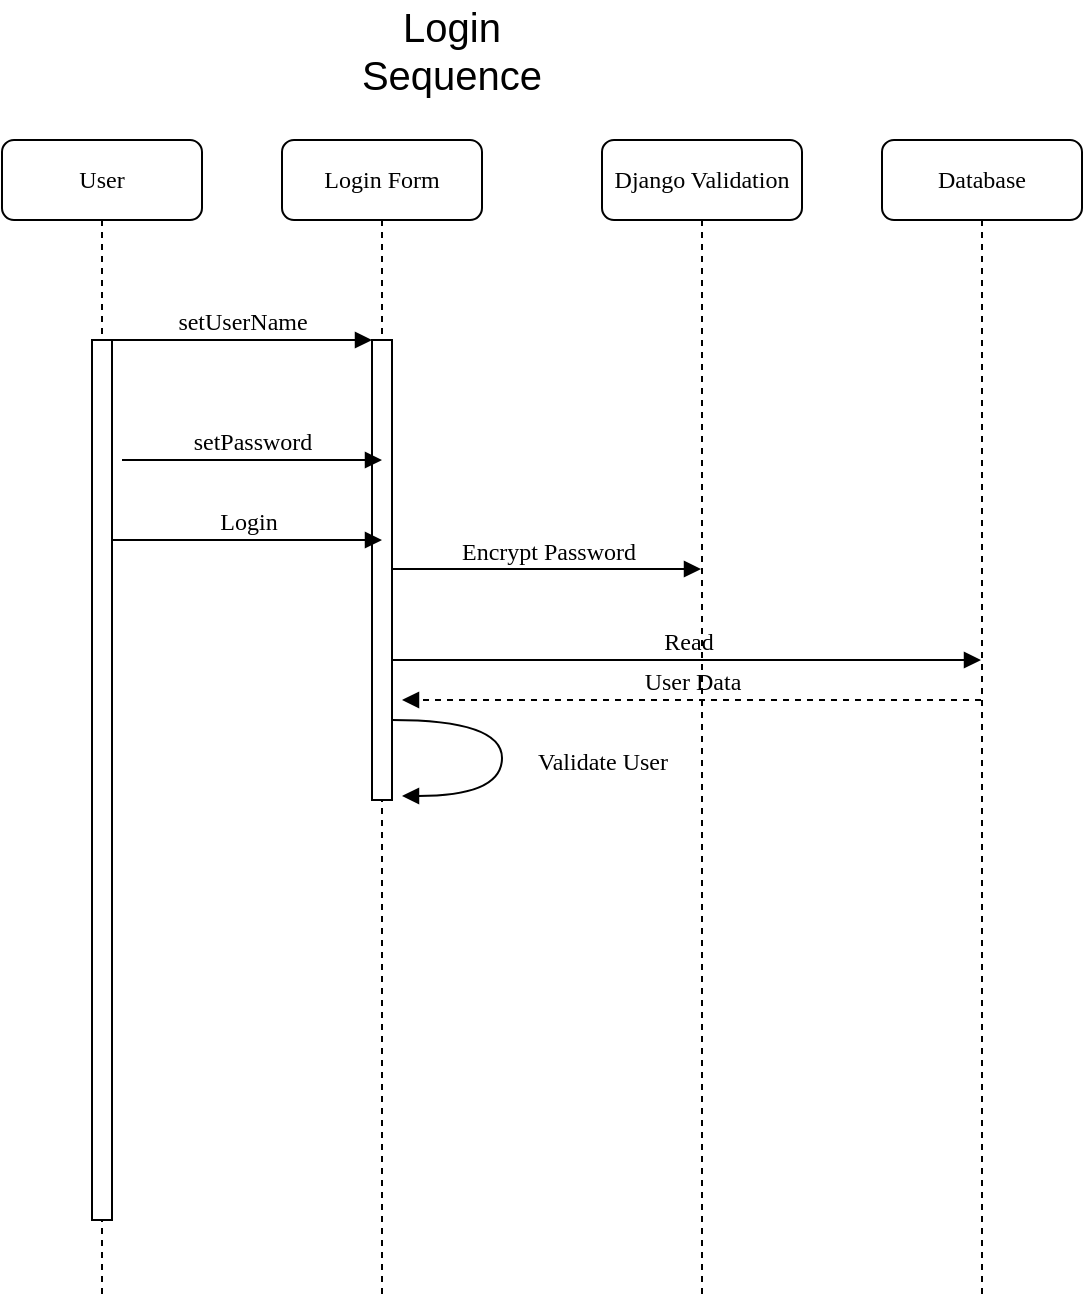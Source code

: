<mxfile version="10.7.0" type="device"><diagram name="Login" id="13e1069c-82ec-6db2-03f1-153e76fe0fe0"><mxGraphModel dx="754" dy="604" grid="1" gridSize="10" guides="1" tooltips="1" connect="1" arrows="1" fold="1" page="1" pageScale="1" pageWidth="1100" pageHeight="850" background="#ffffff" math="0" shadow="0"><root><mxCell id="0"/><mxCell id="1" parent="0"/><mxCell id="7baba1c4bc27f4b0-2" value="Login Form" style="shape=umlLifeline;perimeter=lifelinePerimeter;whiteSpace=wrap;html=1;container=1;collapsible=0;recursiveResize=0;outlineConnect=0;rounded=1;shadow=0;comic=0;labelBackgroundColor=none;strokeColor=#000000;strokeWidth=1;fillColor=#FFFFFF;fontFamily=Verdana;fontSize=12;fontColor=#000000;align=center;" parent="1" vertex="1"><mxGeometry x="240" y="80" width="100" height="580" as="geometry"/></mxCell><mxCell id="7baba1c4bc27f4b0-10" value="" style="html=1;points=[];perimeter=orthogonalPerimeter;rounded=0;shadow=0;comic=0;labelBackgroundColor=none;strokeColor=#000000;strokeWidth=1;fillColor=#FFFFFF;fontFamily=Verdana;fontSize=12;fontColor=#000000;align=center;" parent="7baba1c4bc27f4b0-2" vertex="1"><mxGeometry x="45" y="100" width="10" height="230" as="geometry"/></mxCell><mxCell id="7baba1c4bc27f4b0-3" value="Django Validation" style="shape=umlLifeline;perimeter=lifelinePerimeter;whiteSpace=wrap;html=1;container=1;collapsible=0;recursiveResize=0;outlineConnect=0;rounded=1;shadow=0;comic=0;labelBackgroundColor=none;strokeColor=#000000;strokeWidth=1;fillColor=#FFFFFF;fontFamily=Verdana;fontSize=12;fontColor=#000000;align=center;" parent="1" vertex="1"><mxGeometry x="400" y="80" width="100" height="580" as="geometry"/></mxCell><mxCell id="7baba1c4bc27f4b0-4" value="Database" style="shape=umlLifeline;perimeter=lifelinePerimeter;whiteSpace=wrap;html=1;container=1;collapsible=0;recursiveResize=0;outlineConnect=0;rounded=1;shadow=0;comic=0;labelBackgroundColor=none;strokeColor=#000000;strokeWidth=1;fillColor=#FFFFFF;fontFamily=Verdana;fontSize=12;fontColor=#000000;align=center;" parent="1" vertex="1"><mxGeometry x="540" y="80" width="100" height="580" as="geometry"/></mxCell><mxCell id="7baba1c4bc27f4b0-8" value="User" style="shape=umlLifeline;perimeter=lifelinePerimeter;whiteSpace=wrap;html=1;container=1;collapsible=0;recursiveResize=0;outlineConnect=0;rounded=1;shadow=0;comic=0;labelBackgroundColor=none;strokeColor=#000000;strokeWidth=1;fillColor=#FFFFFF;fontFamily=Verdana;fontSize=12;fontColor=#000000;align=center;" parent="1" vertex="1"><mxGeometry x="100" y="80" width="100" height="580" as="geometry"/></mxCell><mxCell id="7baba1c4bc27f4b0-9" value="" style="html=1;points=[];perimeter=orthogonalPerimeter;rounded=0;shadow=0;comic=0;labelBackgroundColor=none;strokeColor=#000000;strokeWidth=1;fillColor=#FFFFFF;fontFamily=Verdana;fontSize=12;fontColor=#000000;align=center;" parent="7baba1c4bc27f4b0-8" vertex="1"><mxGeometry x="45" y="100" width="10" height="440" as="geometry"/></mxCell><mxCell id="7baba1c4bc27f4b0-11" value="setUserName" style="html=1;verticalAlign=bottom;endArrow=block;entryX=0;entryY=0;labelBackgroundColor=none;fontFamily=Verdana;fontSize=12;edgeStyle=elbowEdgeStyle;elbow=vertical;" parent="1" source="7baba1c4bc27f4b0-9" target="7baba1c4bc27f4b0-10" edge="1"><mxGeometry relative="1" as="geometry"><mxPoint x="220" y="190" as="sourcePoint"/></mxGeometry></mxCell><mxCell id="PRIiNtoWwAZ16nv0uxom-2" value="setPassword" style="html=1;verticalAlign=bottom;endArrow=block;labelBackgroundColor=none;fontFamily=Verdana;fontSize=12;edgeStyle=elbowEdgeStyle;elbow=vertical;" parent="1" edge="1"><mxGeometry relative="1" as="geometry"><mxPoint x="160" y="240" as="sourcePoint"/><mxPoint x="290" y="240" as="targetPoint"/></mxGeometry></mxCell><mxCell id="PRIiNtoWwAZ16nv0uxom-3" value="Login" style="html=1;verticalAlign=bottom;endArrow=block;labelBackgroundColor=none;fontFamily=Verdana;fontSize=12;edgeStyle=elbowEdgeStyle;elbow=vertical;" parent="1" edge="1"><mxGeometry relative="1" as="geometry"><mxPoint x="155" y="280" as="sourcePoint"/><mxPoint x="290" y="280" as="targetPoint"/></mxGeometry></mxCell><mxCell id="PRIiNtoWwAZ16nv0uxom-4" value="Encrypt Password" style="html=1;verticalAlign=bottom;endArrow=block;labelBackgroundColor=none;fontFamily=Verdana;fontSize=12;edgeStyle=elbowEdgeStyle;elbow=vertical;" parent="1" target="7baba1c4bc27f4b0-3" edge="1"><mxGeometry relative="1" as="geometry"><mxPoint x="295" y="294.5" as="sourcePoint"/><mxPoint x="445" y="295" as="targetPoint"/></mxGeometry></mxCell><mxCell id="PRIiNtoWwAZ16nv0uxom-5" value="Read" style="html=1;verticalAlign=bottom;endArrow=block;labelBackgroundColor=none;fontFamily=Verdana;fontSize=12;edgeStyle=elbowEdgeStyle;elbow=vertical;" parent="1" target="7baba1c4bc27f4b0-4" edge="1"><mxGeometry relative="1" as="geometry"><mxPoint x="295" y="340" as="sourcePoint"/><mxPoint x="445" y="340" as="targetPoint"/></mxGeometry></mxCell><mxCell id="PRIiNtoWwAZ16nv0uxom-6" value="User Data" style="html=1;verticalAlign=bottom;endArrow=block;entryX=1.5;entryY=0.783;labelBackgroundColor=none;fontFamily=Verdana;fontSize=12;edgeStyle=elbowEdgeStyle;elbow=vertical;entryDx=0;entryDy=0;entryPerimeter=0;dashed=1;" parent="1" source="7baba1c4bc27f4b0-4" target="7baba1c4bc27f4b0-10" edge="1"><mxGeometry relative="1" as="geometry"><mxPoint x="390" y="370" as="sourcePoint"/><mxPoint x="540" y="370" as="targetPoint"/></mxGeometry></mxCell><mxCell id="PRIiNtoWwAZ16nv0uxom-8" value="Validate User" style="html=1;verticalAlign=bottom;endArrow=block;labelBackgroundColor=none;fontFamily=Verdana;fontSize=12;elbow=vertical;edgeStyle=orthogonalEdgeStyle;curved=1;entryX=1;entryY=0.286;entryPerimeter=0;exitX=1.038;exitY=0.345;exitPerimeter=0;" parent="1" edge="1"><mxGeometry x="0.301" y="-51" relative="1" as="geometry"><mxPoint x="295" y="370" as="sourcePoint"/><mxPoint x="300" y="408" as="targetPoint"/><Array as="points"><mxPoint x="350" y="370"/><mxPoint x="350" y="408"/></Array><mxPoint x="50" y="43" as="offset"/></mxGeometry></mxCell><mxCell id="nM_bdQWSGaE7W5QQ9hMS-17" value="&lt;font style=&quot;font-size: 20px&quot;&gt;Login Sequence&lt;/font&gt;" style="text;html=1;strokeColor=none;fillColor=none;align=center;verticalAlign=middle;whiteSpace=wrap;rounded=0;" parent="1" vertex="1"><mxGeometry x="280" y="10" width="90" height="50" as="geometry"/></mxCell></root></mxGraphModel></diagram><diagram id="e7dPuxHMoL67cl6C4Zb5" name="Alerts"><mxGraphModel dx="754" dy="604" grid="1" gridSize="10" guides="1" tooltips="1" connect="1" arrows="1" fold="1" page="1" pageScale="1" pageWidth="850" pageHeight="1100" math="0" shadow="0"><root><mxCell id="YUxFCMXZPQqEsNs9iiTc-0"/><mxCell id="YUxFCMXZPQqEsNs9iiTc-1" parent="YUxFCMXZPQqEsNs9iiTc-0"/><mxCell id="4Sby-0p70b0qC4y_TAxx-0" value="Calendar Page" style="shape=umlLifeline;perimeter=lifelinePerimeter;whiteSpace=wrap;html=1;container=1;collapsible=0;recursiveResize=0;outlineConnect=0;rounded=1;shadow=0;comic=0;labelBackgroundColor=none;strokeColor=#000000;strokeWidth=1;fillColor=#FFFFFF;fontFamily=Verdana;fontSize=12;fontColor=#000000;align=center;" parent="YUxFCMXZPQqEsNs9iiTc-1" vertex="1"><mxGeometry x="80" y="70" width="100" height="580" as="geometry"/></mxCell><mxCell id="4Sby-0p70b0qC4y_TAxx-1" value="" style="html=1;points=[];perimeter=orthogonalPerimeter;rounded=0;shadow=0;comic=0;labelBackgroundColor=none;strokeColor=#000000;strokeWidth=1;fillColor=#FFFFFF;fontFamily=Verdana;fontSize=12;fontColor=#000000;align=center;" parent="4Sby-0p70b0qC4y_TAxx-0" vertex="1"><mxGeometry x="45" y="100" width="10" height="160" as="geometry"/></mxCell><mxCell id="4Sby-0p70b0qC4y_TAxx-2" value="Alert Page&lt;br&gt;" style="shape=umlLifeline;perimeter=lifelinePerimeter;whiteSpace=wrap;html=1;container=1;collapsible=0;recursiveResize=0;outlineConnect=0;rounded=1;shadow=0;comic=0;labelBackgroundColor=none;strokeColor=#000000;strokeWidth=1;fillColor=#FFFFFF;fontFamily=Verdana;fontSize=12;fontColor=#000000;align=center;" parent="YUxFCMXZPQqEsNs9iiTc-1" vertex="1"><mxGeometry x="500" y="80" width="100" height="580" as="geometry"/></mxCell><mxCell id="4Sby-0p70b0qC4y_TAxx-19" value="" style="html=1;points=[];perimeter=orthogonalPerimeter;rounded=0;shadow=0;comic=0;labelBackgroundColor=none;strokeColor=#000000;strokeWidth=1;fillColor=#FFFFFF;fontFamily=Verdana;fontSize=12;fontColor=#000000;align=center;" parent="4Sby-0p70b0qC4y_TAxx-2" vertex="1"><mxGeometry x="45" y="250" width="10" height="100" as="geometry"/></mxCell><mxCell id="4Sby-0p70b0qC4y_TAxx-3" value="Alert Table" style="shape=umlLifeline;perimeter=lifelinePerimeter;whiteSpace=wrap;html=1;container=1;collapsible=0;recursiveResize=0;outlineConnect=0;rounded=1;shadow=0;comic=0;labelBackgroundColor=none;strokeColor=#000000;strokeWidth=1;fillColor=#FFFFFF;fontFamily=Verdana;fontSize=12;fontColor=#000000;align=center;" parent="YUxFCMXZPQqEsNs9iiTc-1" vertex="1"><mxGeometry x="375" y="80" width="100" height="580" as="geometry"/></mxCell><mxCell id="4Sby-0p70b0qC4y_TAxx-12" value="Populate &lt;br&gt;Calendar" style="html=1;verticalAlign=bottom;endArrow=block;labelBackgroundColor=none;fontFamily=Verdana;fontSize=12;elbow=vertical;edgeStyle=orthogonalEdgeStyle;curved=1;entryX=1;entryY=0.286;entryPerimeter=0;exitX=1.038;exitY=0.345;exitPerimeter=0;" parent="YUxFCMXZPQqEsNs9iiTc-1" edge="1"><mxGeometry x="0.301" y="-41" relative="1" as="geometry"><mxPoint x="135" y="250" as="sourcePoint"/><mxPoint x="140" y="288" as="targetPoint"/><Array as="points"><mxPoint x="190" y="250"/><mxPoint x="190" y="288"/></Array><mxPoint x="40" y="33" as="offset"/></mxGeometry></mxCell><mxCell id="4Sby-0p70b0qC4y_TAxx-13" value="Send data" style="html=1;verticalAlign=bottom;endArrow=block;labelBackgroundColor=none;fontFamily=Verdana;fontSize=12;edgeStyle=elbowEdgeStyle;elbow=vertical;dashed=1;" parent="YUxFCMXZPQqEsNs9iiTc-1" edge="1"><mxGeometry relative="1" as="geometry"><mxPoint x="135" y="190" as="sourcePoint"/><mxPoint x="425" y="190" as="targetPoint"/></mxGeometry></mxCell><mxCell id="4Sby-0p70b0qC4y_TAxx-14" value="Send Alert Data" style="html=1;verticalAlign=bottom;endArrow=block;entryX=1.5;entryY=0.783;labelBackgroundColor=none;fontFamily=Verdana;fontSize=12;edgeStyle=elbowEdgeStyle;elbow=vertical;entryDx=0;entryDy=0;entryPerimeter=0;dashed=1;" parent="YUxFCMXZPQqEsNs9iiTc-1" edge="1"><mxGeometry relative="1" as="geometry"><mxPoint x="424.5" y="230" as="sourcePoint"/><mxPoint x="135" y="230" as="targetPoint"/></mxGeometry></mxCell><mxCell id="4Sby-0p70b0qC4y_TAxx-15" value="" style="endArrow=classic;html=1;" parent="YUxFCMXZPQqEsNs9iiTc-1" target="4Sby-0p70b0qC4y_TAxx-2" edge="1"><mxGeometry width="50" height="50" relative="1" as="geometry"><mxPoint x="135" y="330" as="sourcePoint"/><mxPoint x="215" y="330" as="targetPoint"/></mxGeometry></mxCell><mxCell id="4Sby-0p70b0qC4y_TAxx-16" value="Send Information" style="text;html=1;" parent="YUxFCMXZPQqEsNs9iiTc-1" vertex="1"><mxGeometry x="290" y="300" width="110" height="30" as="geometry"/></mxCell><mxCell id="4Sby-0p70b0qC4y_TAxx-17" value="Item History Page&lt;br&gt;" style="shape=umlLifeline;perimeter=lifelinePerimeter;whiteSpace=wrap;html=1;container=1;collapsible=0;recursiveResize=0;outlineConnect=0;rounded=1;shadow=0;comic=0;labelBackgroundColor=none;strokeColor=#000000;strokeWidth=1;fillColor=#FFFFFF;fontFamily=Verdana;fontSize=12;fontColor=#000000;align=center;" parent="YUxFCMXZPQqEsNs9iiTc-1" vertex="1"><mxGeometry x="640" y="80" width="100" height="580" as="geometry"/></mxCell><mxCell id="4Sby-0p70b0qC4y_TAxx-23" value="" style="html=1;points=[];perimeter=orthogonalPerimeter;rounded=0;shadow=0;comic=0;labelBackgroundColor=none;strokeColor=#000000;strokeWidth=1;fillColor=#FFFFFF;fontFamily=Verdana;fontSize=12;fontColor=#000000;align=center;" parent="4Sby-0p70b0qC4y_TAxx-17" vertex="1"><mxGeometry x="45" y="350" width="10" height="70" as="geometry"/></mxCell><mxCell id="4Sby-0p70b0qC4y_TAxx-18" value="Generate&lt;br&gt;&amp;nbsp;Alerts" style="html=1;verticalAlign=bottom;endArrow=block;labelBackgroundColor=none;fontFamily=Verdana;fontSize=12;elbow=vertical;edgeStyle=orthogonalEdgeStyle;curved=1;entryX=1;entryY=0.286;entryPerimeter=0;exitX=1.038;exitY=0.345;exitPerimeter=0;" parent="YUxFCMXZPQqEsNs9iiTc-1" edge="1"><mxGeometry x="-0.474" y="10" relative="1" as="geometry"><mxPoint x="555" y="332" as="sourcePoint"/><mxPoint x="560" y="370" as="targetPoint"/><Array as="points"><mxPoint x="605" y="332"/><mxPoint x="605" y="370"/></Array><mxPoint as="offset"/></mxGeometry></mxCell><mxCell id="4Sby-0p70b0qC4y_TAxx-20" value="" style="endArrow=classic;html=1;" parent="YUxFCMXZPQqEsNs9iiTc-1" edge="1"><mxGeometry width="50" height="50" relative="1" as="geometry"><mxPoint x="555" y="429.5" as="sourcePoint"/><mxPoint x="690" y="429.5" as="targetPoint"/></mxGeometry></mxCell><mxCell id="4Sby-0p70b0qC4y_TAxx-21" value="Send Item ID" style="text;html=1;" parent="YUxFCMXZPQqEsNs9iiTc-1" vertex="1"><mxGeometry x="560" y="400" width="120" height="30" as="geometry"/></mxCell><mxCell id="4Sby-0p70b0qC4y_TAxx-22" value="Generate&lt;br&gt;&amp;nbsp;History of Item" style="html=1;verticalAlign=bottom;endArrow=block;labelBackgroundColor=none;fontFamily=Verdana;fontSize=12;elbow=vertical;edgeStyle=orthogonalEdgeStyle;curved=1;entryX=1;entryY=0.286;entryPerimeter=0;exitX=1.038;exitY=0.345;exitPerimeter=0;" parent="YUxFCMXZPQqEsNs9iiTc-1" edge="1"><mxGeometry x="-0.248" relative="1" as="geometry"><mxPoint x="695" y="446" as="sourcePoint"/><mxPoint x="700" y="484" as="targetPoint"/><Array as="points"><mxPoint x="745" y="446"/><mxPoint x="745" y="484"/></Array><mxPoint as="offset"/></mxGeometry></mxCell><mxCell id="lEWBbFZzqoAMLfztw-tZ-0" value="&lt;font style=&quot;font-size: 20px&quot;&gt;Alerts&lt;/font&gt;" style="text;html=1;strokeColor=none;fillColor=none;align=center;verticalAlign=middle;whiteSpace=wrap;rounded=0;" vertex="1" parent="YUxFCMXZPQqEsNs9iiTc-1"><mxGeometry x="385" y="10" width="65" height="40" as="geometry"/></mxCell></root></mxGraphModel></diagram><diagram id="9Vsundy4BSz1FBycVJxs" name="Modify Product Info"><mxGraphModel dx="754" dy="604" grid="1" gridSize="10" guides="1" tooltips="1" connect="1" arrows="1" fold="1" page="1" pageScale="1" pageWidth="850" pageHeight="1100" math="0" shadow="0"><root><mxCell id="tLIetx837zFEwxVDPVvu-0"/><mxCell id="tLIetx837zFEwxVDPVvu-1" parent="tLIetx837zFEwxVDPVvu-0"/><mxCell id="tLIetx837zFEwxVDPVvu-2" value="&amp;lt;actor&amp;gt;&lt;br&gt;User&lt;br&gt;" style="shape=umlLifeline;perimeter=lifelinePerimeter;whiteSpace=wrap;html=1;container=1;collapsible=0;recursiveResize=0;outlineConnect=0;" vertex="1" parent="tLIetx837zFEwxVDPVvu-1"><mxGeometry x="190" y="80" width="100" height="560" as="geometry"/></mxCell><mxCell id="tLIetx837zFEwxVDPVvu-3" value="" style="html=1;points=[];perimeter=orthogonalPerimeter;" vertex="1" parent="tLIetx837zFEwxVDPVvu-2"><mxGeometry x="45" y="60" width="10" height="440" as="geometry"/></mxCell><mxCell id="tLIetx837zFEwxVDPVvu-4" value="Inventory&lt;br&gt;Management&lt;br&gt;Page&lt;br&gt;" style="shape=umlLifeline;perimeter=lifelinePerimeter;whiteSpace=wrap;html=1;container=1;collapsible=0;recursiveResize=0;outlineConnect=0;size=50;" vertex="1" parent="tLIetx837zFEwxVDPVvu-1"><mxGeometry x="350" y="70" width="100" height="550" as="geometry"/></mxCell><mxCell id="tLIetx837zFEwxVDPVvu-5" value="" style="html=1;points=[];perimeter=orthogonalPerimeter;" vertex="1" parent="tLIetx837zFEwxVDPVvu-4"><mxGeometry x="45" y="70" width="10" height="80" as="geometry"/></mxCell><mxCell id="tLIetx837zFEwxVDPVvu-6" value="" style="html=1;points=[];perimeter=orthogonalPerimeter;" vertex="1" parent="tLIetx837zFEwxVDPVvu-4"><mxGeometry x="45" y="450" width="10" height="80" as="geometry"/></mxCell><mxCell id="tLIetx837zFEwxVDPVvu-7" value="Select &quot;Details&quot; Option&lt;br&gt;of Item&lt;br&gt;" style="html=1;verticalAlign=bottom;endArrow=block;exitX=0.9;exitY=0.33;exitDx=0;exitDy=0;exitPerimeter=0;entryX=0;entryY=0.337;entryDx=0;entryDy=0;entryPerimeter=0;" edge="1" parent="tLIetx837zFEwxVDPVvu-1"><mxGeometry width="80" relative="1" as="geometry"><mxPoint x="245" y="184" as="sourcePoint"/><mxPoint x="395" y="184" as="targetPoint"/></mxGeometry></mxCell><mxCell id="tLIetx837zFEwxVDPVvu-8" value="Item Details&lt;br&gt;Page&lt;br&gt;" style="shape=umlLifeline;perimeter=lifelinePerimeter;whiteSpace=wrap;html=1;container=1;collapsible=0;recursiveResize=0;outlineConnect=0;" vertex="1" parent="tLIetx837zFEwxVDPVvu-1"><mxGeometry x="530" y="80" width="100" height="690" as="geometry"/></mxCell><mxCell id="tLIetx837zFEwxVDPVvu-9" value="" style="html=1;points=[];perimeter=orthogonalPerimeter;" vertex="1" parent="tLIetx837zFEwxVDPVvu-8"><mxGeometry x="45" y="160" width="10" height="310" as="geometry"/></mxCell><mxCell id="tLIetx837zFEwxVDPVvu-10" value="Render Information&lt;br&gt;On Page&lt;br&gt;" style="html=1;verticalAlign=bottom;endArrow=block;edgeStyle=entityRelationEdgeStyle;entryX=1.6;entryY=0.342;entryDx=0;entryDy=0;entryPerimeter=0;curved=1;exitX=1.1;exitY=0.155;exitDx=0;exitDy=0;exitPerimeter=0;" edge="1" parent="tLIetx837zFEwxVDPVvu-8" source="tLIetx837zFEwxVDPVvu-9" target="tLIetx837zFEwxVDPVvu-9"><mxGeometry x="-0.173" y="-1" width="80" relative="1" as="geometry"><mxPoint x="60" y="240" as="sourcePoint"/><mxPoint x="140" y="230" as="targetPoint"/><Array as="points"><mxPoint x="130" y="240"/></Array><mxPoint as="offset"/></mxGeometry></mxCell><mxCell id="tLIetx837zFEwxVDPVvu-11" value="Render Information&lt;br&gt;On Page&lt;br&gt;" style="html=1;verticalAlign=bottom;endArrow=block;exitX=0.9;exitY=0.761;exitDx=0;exitDy=0;exitPerimeter=0;edgeStyle=entityRelationEdgeStyle;entryX=1.5;entryY=0.897;entryDx=0;entryDy=0;entryPerimeter=0;curved=1;" edge="1" parent="tLIetx837zFEwxVDPVvu-8" source="tLIetx837zFEwxVDPVvu-9" target="tLIetx837zFEwxVDPVvu-9"><mxGeometry x="-0.173" y="-1" width="80" relative="1" as="geometry"><mxPoint x="101" y="390" as="sourcePoint"/><mxPoint x="99" y="442" as="targetPoint"/><Array as="points"><mxPoint x="174" y="404"/></Array><mxPoint as="offset"/></mxGeometry></mxCell><mxCell id="tLIetx837zFEwxVDPVvu-12" value="" style="html=1;points=[];perimeter=orthogonalPerimeter;" vertex="1" parent="tLIetx837zFEwxVDPVvu-8"><mxGeometry x="45" y="530" width="10" height="80" as="geometry"/></mxCell><mxCell id="tLIetx837zFEwxVDPVvu-13" value="Product&lt;br&gt;Information&lt;br&gt;Database&lt;br&gt;&lt;br&gt;" style="shape=umlLifeline;perimeter=lifelinePerimeter;whiteSpace=wrap;html=1;container=1;collapsible=0;recursiveResize=0;outlineConnect=0;size=50;" vertex="1" parent="tLIetx837zFEwxVDPVvu-1"><mxGeometry x="700" y="71" width="100" height="469" as="geometry"/></mxCell><mxCell id="tLIetx837zFEwxVDPVvu-14" value="Read (Item ID, SKU)" style="html=1;verticalAlign=bottom;endArrow=block;exitX=0.9;exitY=0.23;exitDx=0;exitDy=0;exitPerimeter=0;" edge="1" parent="tLIetx837zFEwxVDPVvu-1"><mxGeometry width="80" relative="1" as="geometry"><mxPoint x="404" y="207" as="sourcePoint"/><mxPoint x="749.5" y="207" as="targetPoint"/></mxGeometry></mxCell><mxCell id="tLIetx837zFEwxVDPVvu-15" value="Product Information" style="html=1;verticalAlign=bottom;endArrow=open;dashed=1;endSize=8;entryX=1.3;entryY=0.032;entryDx=0;entryDy=0;entryPerimeter=0;" edge="1" parent="tLIetx837zFEwxVDPVvu-1" source="tLIetx837zFEwxVDPVvu-13" target="tLIetx837zFEwxVDPVvu-9"><mxGeometry relative="1" as="geometry"><mxPoint x="720" y="250" as="sourcePoint"/><mxPoint x="640" y="250" as="targetPoint"/></mxGeometry></mxCell><mxCell id="tLIetx837zFEwxVDPVvu-16" value="Select Item Datum" style="html=1;verticalAlign=bottom;endArrow=block;exitX=0.9;exitY=0.563;exitDx=0;exitDy=0;exitPerimeter=0;entryX=0.1;entryY=0.223;entryDx=0;entryDy=0;entryPerimeter=0;" edge="1" parent="tLIetx837zFEwxVDPVvu-1"><mxGeometry width="80" relative="1" as="geometry"><mxPoint x="244" y="390" as="sourcePoint"/><mxPoint x="576" y="387" as="targetPoint"/></mxGeometry></mxCell><mxCell id="tLIetx837zFEwxVDPVvu-17" value="Temporary&lt;br&gt;Database&lt;br&gt;" style="shape=umlLifeline;perimeter=lifelinePerimeter;whiteSpace=wrap;html=1;container=1;collapsible=0;recursiveResize=0;outlineConnect=0;" vertex="1" parent="tLIetx837zFEwxVDPVvu-1"><mxGeometry x="890" y="80" width="100" height="570" as="geometry"/></mxCell><mxCell id="tLIetx837zFEwxVDPVvu-18" value="" style="html=1;points=[];perimeter=orthogonalPerimeter;" vertex="1" parent="tLIetx837zFEwxVDPVvu-17"><mxGeometry x="45" y="280" width="10" height="290" as="geometry"/></mxCell><mxCell id="tLIetx837zFEwxVDPVvu-19" value="User Modifies Item Information" style="html=1;verticalAlign=bottom;endArrow=block;exitX=1.1;exitY=0.526;exitDx=0;exitDy=0;exitPerimeter=0;entryX=-0.3;entryY=0.148;entryDx=0;entryDy=0;entryPerimeter=0;" edge="1" parent="tLIetx837zFEwxVDPVvu-1" source="tLIetx837zFEwxVDPVvu-9" target="tLIetx837zFEwxVDPVvu-18"><mxGeometry width="80" relative="1" as="geometry"><mxPoint x="610" y="409.5" as="sourcePoint"/><mxPoint x="760" y="409.5" as="targetPoint"/></mxGeometry></mxCell><mxCell id="tLIetx837zFEwxVDPVvu-20" value="Modified Datum is returned" style="html=1;verticalAlign=bottom;endArrow=open;dashed=1;endSize=8;entryX=0.9;entryY=0.635;entryDx=0;entryDy=0;entryPerimeter=0;" edge="1" parent="tLIetx837zFEwxVDPVvu-1" target="tLIetx837zFEwxVDPVvu-9"><mxGeometry relative="1" as="geometry"><mxPoint x="932" y="440" as="sourcePoint"/><mxPoint x="590" y="440" as="targetPoint"/></mxGeometry></mxCell><mxCell id="tLIetx837zFEwxVDPVvu-21" value="User Returns to Inventory&lt;br&gt;Management Page&lt;br&gt;" style="html=1;verticalAlign=bottom;endArrow=open;dashed=1;endSize=8;entryX=1;entryY=0.3;entryDx=0;entryDy=0;entryPerimeter=0;" edge="1" parent="tLIetx837zFEwxVDPVvu-1" target="tLIetx837zFEwxVDPVvu-6"><mxGeometry relative="1" as="geometry"><mxPoint x="570" y="540" as="sourcePoint"/><mxPoint x="420" y="538" as="targetPoint"/></mxGeometry></mxCell><mxCell id="tLIetx837zFEwxVDPVvu-22" value="User Confirms Changes to be Made to Database" style="html=1;verticalAlign=bottom;endArrow=block;exitX=0.9;exitY=0.738;exitDx=0;exitDy=0;exitPerimeter=0;entryX=0.1;entryY=0.741;entryDx=0;entryDy=0;entryPerimeter=0;" edge="1" parent="tLIetx837zFEwxVDPVvu-1" source="tLIetx837zFEwxVDPVvu-6" target="tLIetx837zFEwxVDPVvu-18"><mxGeometry width="80" relative="1" as="geometry"><mxPoint x="420" y="579.5" as="sourcePoint"/><mxPoint x="500" y="579.5" as="targetPoint"/></mxGeometry></mxCell><mxCell id="tLIetx837zFEwxVDPVvu-23" value="Changes are Written to Database" style="html=1;verticalAlign=bottom;endArrow=open;dashed=1;endSize=8;entryX=0.9;entryY=0.275;entryDx=0;entryDy=0;entryPerimeter=0;" edge="1" parent="tLIetx837zFEwxVDPVvu-1" target="tLIetx837zFEwxVDPVvu-12"><mxGeometry relative="1" as="geometry"><mxPoint x="930" y="630" as="sourcePoint"/><mxPoint x="850" y="630" as="targetPoint"/></mxGeometry></mxCell><mxCell id="tLIetx837zFEwxVDPVvu-24" value="&lt;font style=&quot;font-size: 22px&quot;&gt;Modify Product Info&lt;/font&gt;" style="text;html=1;strokeColor=none;fillColor=none;align=center;verticalAlign=middle;whiteSpace=wrap;rounded=0;" vertex="1" parent="tLIetx837zFEwxVDPVvu-1"><mxGeometry x="470" y="10" width="260" height="70" as="geometry"/></mxCell></root></mxGraphModel></diagram><diagram id="SbrlUwGYBMEbWCo0XgBW" name="Show Histogram"><mxGraphModel dx="754" dy="604" grid="1" gridSize="10" guides="1" tooltips="1" connect="1" arrows="1" fold="1" page="1" pageScale="1" pageWidth="850" pageHeight="1100" math="0" shadow="0"><root><mxCell id="3MhAy1bNiWbd6QiI01q0-0"/><mxCell id="3MhAy1bNiWbd6QiI01q0-1" parent="3MhAy1bNiWbd6QiI01q0-0"/><mxCell id="3MhAy1bNiWbd6QiI01q0-2" value="&amp;lt;actor&amp;gt;&lt;br&gt;User" style="shape=umlLifeline;perimeter=lifelinePerimeter;whiteSpace=wrap;html=1;container=1;collapsible=0;recursiveResize=0;outlineConnect=0;" vertex="1" parent="3MhAy1bNiWbd6QiI01q0-1"><mxGeometry x="120" y="80" width="100" height="410" as="geometry"/></mxCell><mxCell id="3MhAy1bNiWbd6QiI01q0-3" value="" style="html=1;points=[];perimeter=orthogonalPerimeter;" vertex="1" parent="3MhAy1bNiWbd6QiI01q0-2"><mxGeometry x="45" y="90" width="10" height="290" as="geometry"/></mxCell><mxCell id="3MhAy1bNiWbd6QiI01q0-4" value="Select Product" style="html=1;verticalAlign=bottom;endArrow=block;entryX=0;entryY=0;exitX=0.971;exitY=0.08;exitDx=0;exitDy=0;exitPerimeter=0;" edge="1" parent="3MhAy1bNiWbd6QiI01q0-1" source="3MhAy1bNiWbd6QiI01q0-3" target="3MhAy1bNiWbd6QiI01q0-6"><mxGeometry x="0.024" y="7" relative="1" as="geometry"><mxPoint x="200" y="190" as="sourcePoint"/><mxPoint as="offset"/></mxGeometry></mxCell><mxCell id="3MhAy1bNiWbd6QiI01q0-5" value="Reports Form" style="shape=umlLifeline;perimeter=lifelinePerimeter;whiteSpace=wrap;html=1;container=1;collapsible=0;recursiveResize=0;outlineConnect=0;" vertex="1" parent="3MhAy1bNiWbd6QiI01q0-1"><mxGeometry x="230" y="80" width="100" height="410" as="geometry"/></mxCell><mxCell id="3MhAy1bNiWbd6QiI01q0-6" value="" style="html=1;points=[];perimeter=orthogonalPerimeter;" vertex="1" parent="3MhAy1bNiWbd6QiI01q0-5"><mxGeometry x="45" y="110" width="10" height="270" as="geometry"/></mxCell><mxCell id="3MhAy1bNiWbd6QiI01q0-7" value="Generate&lt;br&gt;Histogram&lt;br&gt;" style="html=1;verticalAlign=bottom;endArrow=block;exitX=0.962;exitY=0.675;exitDx=0;exitDy=0;exitPerimeter=0;edgeStyle=entityRelationEdgeStyle;entryX=1.219;entryY=0.886;entryDx=0;entryDy=0;entryPerimeter=0;curved=1;" edge="1" parent="3MhAy1bNiWbd6QiI01q0-5" source="3MhAy1bNiWbd6QiI01q0-6" target="3MhAy1bNiWbd6QiI01q0-6"><mxGeometry x="-0.412" y="-19" width="80" relative="1" as="geometry"><mxPoint x="70" y="280" as="sourcePoint"/><mxPoint x="150" y="280" as="targetPoint"/><Array as="points"><mxPoint x="140" y="290"/></Array><mxPoint as="offset"/></mxGeometry></mxCell><mxCell id="3MhAy1bNiWbd6QiI01q0-8" value="Product History Table&lt;br&gt;" style="shape=umlLifeline;perimeter=lifelinePerimeter;whiteSpace=wrap;html=1;container=1;collapsible=0;recursiveResize=0;outlineConnect=0;" vertex="1" parent="3MhAy1bNiWbd6QiI01q0-1"><mxGeometry x="510" y="80" width="100" height="300" as="geometry"/></mxCell><mxCell id="3MhAy1bNiWbd6QiI01q0-9" value="Machine Learning&lt;br&gt;Algorithm&lt;br&gt;" style="shape=umlLifeline;perimeter=lifelinePerimeter;whiteSpace=wrap;html=1;container=1;collapsible=0;recursiveResize=0;outlineConnect=0;" vertex="1" parent="3MhAy1bNiWbd6QiI01q0-1"><mxGeometry x="350" y="80" width="100" height="300" as="geometry"/></mxCell><mxCell id="3MhAy1bNiWbd6QiI01q0-10" value="" style="html=1;points=[];perimeter=orthogonalPerimeter;" vertex="1" parent="3MhAy1bNiWbd6QiI01q0-9"><mxGeometry x="45" y="135" width="10" height="135" as="geometry"/></mxCell><mxCell id="3MhAy1bNiWbd6QiI01q0-11" value="Generate Data" style="html=1;verticalAlign=bottom;endArrow=block;exitX=0.9;exitY=0.388;exitDx=0;exitDy=0;exitPerimeter=0;edgeStyle=entityRelationEdgeStyle;curved=1;entryX=1.2;entryY=0.637;entryDx=0;entryDy=0;entryPerimeter=0;" edge="1" parent="3MhAy1bNiWbd6QiI01q0-9" source="3MhAy1bNiWbd6QiI01q0-10" target="3MhAy1bNiWbd6QiI01q0-10"><mxGeometry x="0.301" y="-22" width="80" relative="1" as="geometry"><mxPoint x="60" y="170" as="sourcePoint"/><mxPoint x="140" y="190" as="targetPoint"/><Array as="points"><mxPoint x="120" y="203"/></Array><mxPoint x="20" y="12" as="offset"/></mxGeometry></mxCell><mxCell id="3MhAy1bNiWbd6QiI01q0-12" value="Read" style="html=1;verticalAlign=bottom;endArrow=block;exitX=1.033;exitY=0.061;exitDx=0;exitDy=0;exitPerimeter=0;" edge="1" parent="3MhAy1bNiWbd6QiI01q0-1" source="3MhAy1bNiWbd6QiI01q0-6" target="3MhAy1bNiWbd6QiI01q0-8"><mxGeometry width="80" relative="1" as="geometry"><mxPoint x="290" y="206" as="sourcePoint"/><mxPoint x="390" y="200" as="targetPoint"/></mxGeometry></mxCell><mxCell id="3MhAy1bNiWbd6QiI01q0-13" value="Product Data History" style="html=1;verticalAlign=bottom;endArrow=open;dashed=1;endSize=8;entryX=1;entryY=0.175;entryDx=0;entryDy=0;entryPerimeter=0;" edge="1" parent="3MhAy1bNiWbd6QiI01q0-1" source="3MhAy1bNiWbd6QiI01q0-8" target="3MhAy1bNiWbd6QiI01q0-10"><mxGeometry x="-0.053" y="-9" relative="1" as="geometry"><mxPoint x="500" y="230" as="sourcePoint"/><mxPoint x="410" y="230" as="targetPoint"/><mxPoint x="1" as="offset"/></mxGeometry></mxCell><mxCell id="3MhAy1bNiWbd6QiI01q0-14" value="Return Data" style="html=1;verticalAlign=bottom;endArrow=open;dashed=1;endSize=8;exitX=-0.1;exitY=0.785;exitDx=0;exitDy=0;exitPerimeter=0;entryX=0.886;entryY=0.488;entryDx=0;entryDy=0;entryPerimeter=0;" edge="1" parent="3MhAy1bNiWbd6QiI01q0-1" source="3MhAy1bNiWbd6QiI01q0-10" target="3MhAy1bNiWbd6QiI01q0-6"><mxGeometry y="-10" relative="1" as="geometry"><mxPoint x="390" y="320" as="sourcePoint"/><mxPoint x="300" y="320" as="targetPoint"/><mxPoint as="offset"/></mxGeometry></mxCell><mxCell id="3MhAy1bNiWbd6QiI01q0-15" value="Select Time Period" style="html=1;verticalAlign=bottom;endArrow=block;" edge="1" parent="3MhAy1bNiWbd6QiI01q0-1"><mxGeometry x="-0.006" y="7" width="80" relative="1" as="geometry"><mxPoint x="176" y="229" as="sourcePoint"/><mxPoint x="274" y="229" as="targetPoint"/><mxPoint as="offset"/></mxGeometry></mxCell><mxCell id="3MhAy1bNiWbd6QiI01q0-16" value="Select Category" style="html=1;verticalAlign=bottom;endArrow=block;entryX=-0.029;entryY=0.283;entryDx=0;entryDy=0;entryPerimeter=0;" edge="1" parent="3MhAy1bNiWbd6QiI01q0-1" source="3MhAy1bNiWbd6QiI01q0-3" target="3MhAy1bNiWbd6QiI01q0-6"><mxGeometry width="80" relative="1" as="geometry"><mxPoint x="180" y="260" as="sourcePoint"/><mxPoint x="260" y="260" as="targetPoint"/></mxGeometry></mxCell><mxCell id="3MhAy1bNiWbd6QiI01q0-17" value="Select What Data&lt;br&gt;&amp;nbsp;to Display" style="html=1;verticalAlign=bottom;endArrow=block;entryX=0.029;entryY=0.443;entryDx=0;entryDy=0;entryPerimeter=0;" edge="1" parent="3MhAy1bNiWbd6QiI01q0-1" source="3MhAy1bNiWbd6QiI01q0-3" target="3MhAy1bNiWbd6QiI01q0-6"><mxGeometry width="80" relative="1" as="geometry"><mxPoint x="180" y="300" as="sourcePoint"/><mxPoint x="260" y="300" as="targetPoint"/></mxGeometry></mxCell><mxCell id="3MhAy1bNiWbd6QiI01q0-18" value="&lt;font style=&quot;font-size: 22px&quot;&gt;Show Histogram&lt;/font&gt;" style="text;html=1;strokeColor=none;fillColor=none;align=center;verticalAlign=middle;whiteSpace=wrap;rounded=0;" vertex="1" parent="3MhAy1bNiWbd6QiI01q0-1"><mxGeometry x="220" width="265" height="60" as="geometry"/></mxCell></root></mxGraphModel></diagram></mxfile>